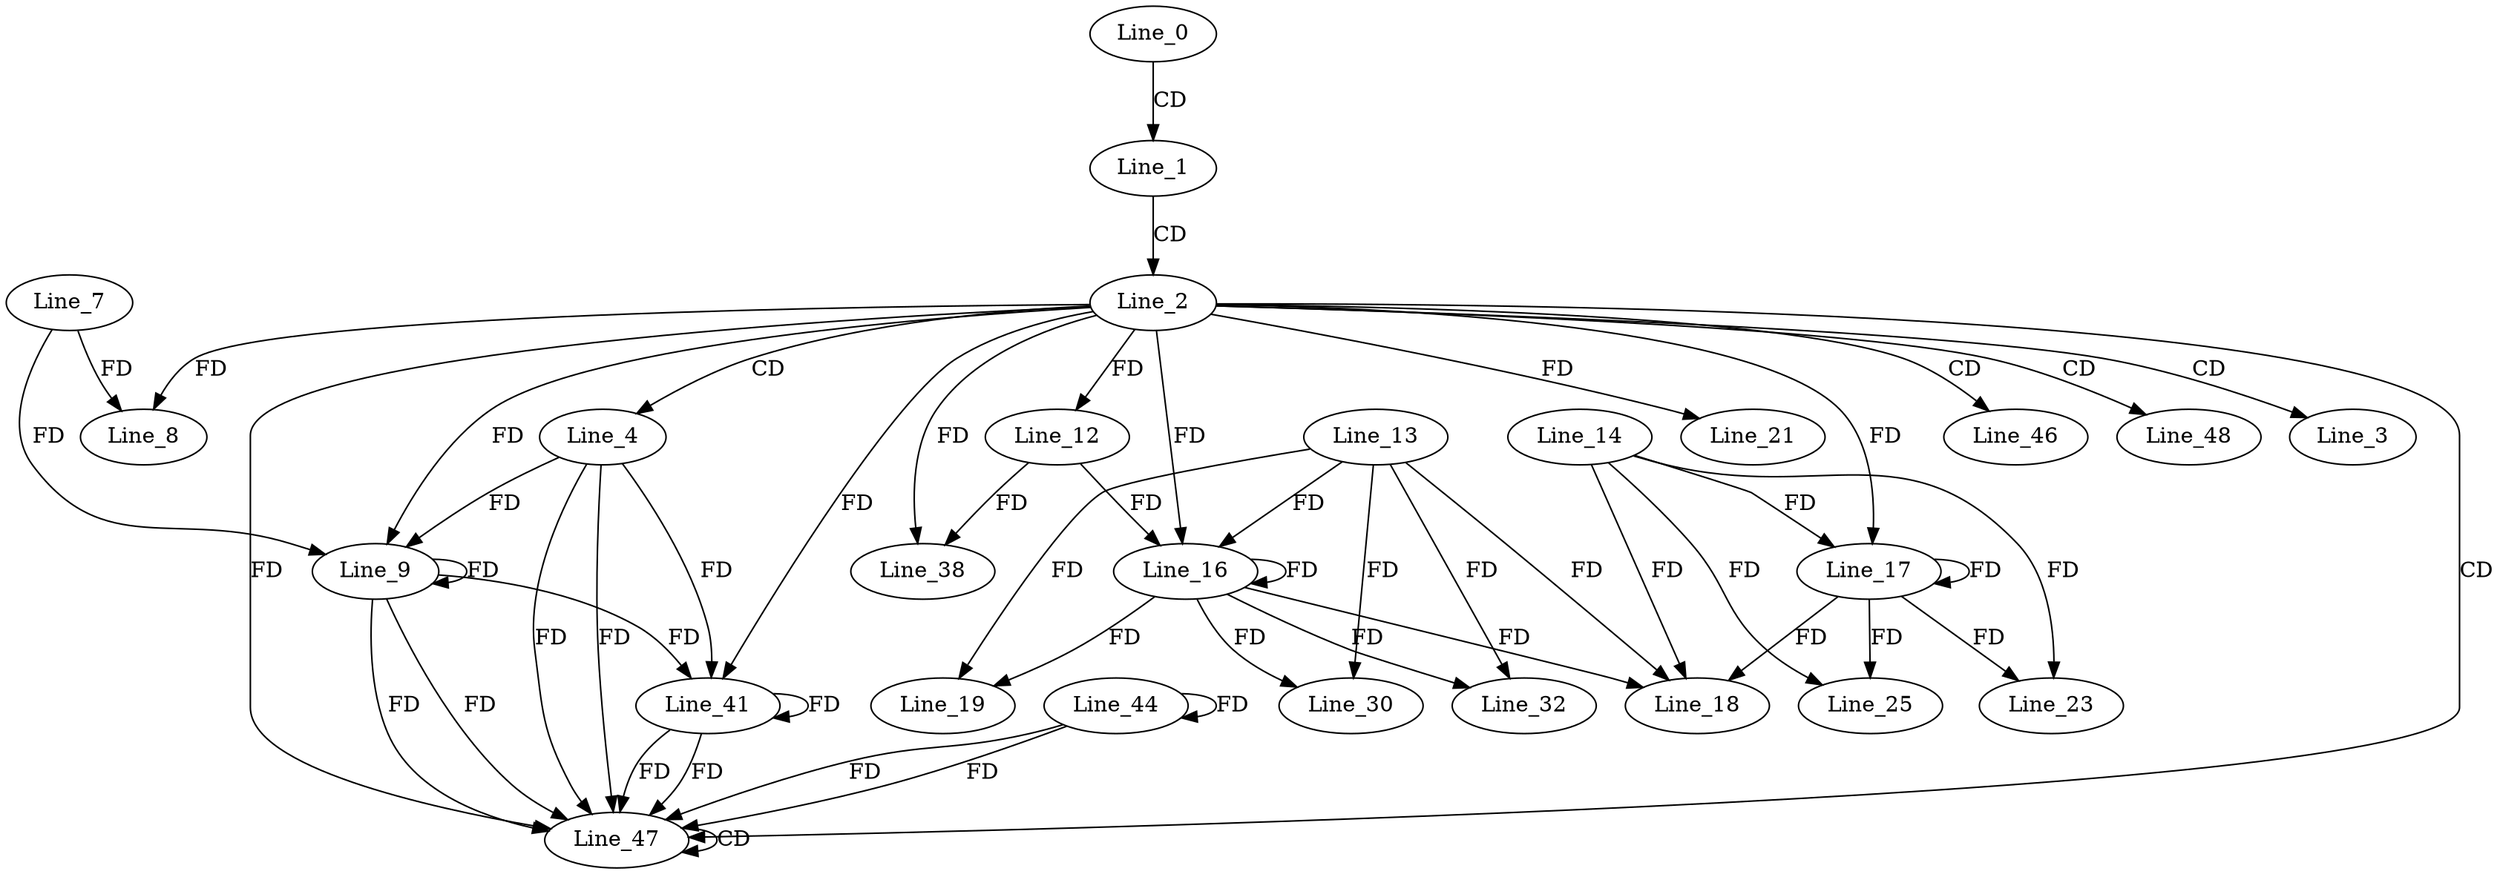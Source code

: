 digraph G {
  Line_0;
  Line_1;
  Line_2;
  Line_3;
  Line_4;
  Line_7;
  Line_8;
  Line_8;
  Line_9;
  Line_9;
  Line_9;
  Line_12;
  Line_12;
  Line_13;
  Line_16;
  Line_16;
  Line_12;
  Line_16;
  Line_14;
  Line_17;
  Line_17;
  Line_18;
  Line_19;
  Line_21;
  Line_23;
  Line_25;
  Line_30;
  Line_32;
  Line_38;
  Line_41;
  Line_41;
  Line_44;
  Line_44;
  Line_46;
  Line_47;
  Line_47;
  Line_47;
  Line_47;
  Line_48;
  Line_0 -> Line_1 [ label="CD" ];
  Line_1 -> Line_2 [ label="CD" ];
  Line_2 -> Line_3 [ label="CD" ];
  Line_2 -> Line_4 [ label="CD" ];
  Line_7 -> Line_8 [ label="FD" ];
  Line_2 -> Line_8 [ label="FD" ];
  Line_4 -> Line_9 [ label="FD" ];
  Line_9 -> Line_9 [ label="FD" ];
  Line_7 -> Line_9 [ label="FD" ];
  Line_2 -> Line_9 [ label="FD" ];
  Line_2 -> Line_12 [ label="FD" ];
  Line_13 -> Line_16 [ label="FD" ];
  Line_16 -> Line_16 [ label="FD" ];
  Line_12 -> Line_16 [ label="FD" ];
  Line_2 -> Line_16 [ label="FD" ];
  Line_14 -> Line_17 [ label="FD" ];
  Line_17 -> Line_17 [ label="FD" ];
  Line_2 -> Line_17 [ label="FD" ];
  Line_14 -> Line_18 [ label="FD" ];
  Line_17 -> Line_18 [ label="FD" ];
  Line_13 -> Line_18 [ label="FD" ];
  Line_16 -> Line_18 [ label="FD" ];
  Line_13 -> Line_19 [ label="FD" ];
  Line_16 -> Line_19 [ label="FD" ];
  Line_2 -> Line_21 [ label="FD" ];
  Line_14 -> Line_23 [ label="FD" ];
  Line_17 -> Line_23 [ label="FD" ];
  Line_14 -> Line_25 [ label="FD" ];
  Line_17 -> Line_25 [ label="FD" ];
  Line_13 -> Line_30 [ label="FD" ];
  Line_16 -> Line_30 [ label="FD" ];
  Line_13 -> Line_32 [ label="FD" ];
  Line_16 -> Line_32 [ label="FD" ];
  Line_2 -> Line_38 [ label="FD" ];
  Line_12 -> Line_38 [ label="FD" ];
  Line_4 -> Line_41 [ label="FD" ];
  Line_9 -> Line_41 [ label="FD" ];
  Line_41 -> Line_41 [ label="FD" ];
  Line_2 -> Line_41 [ label="FD" ];
  Line_44 -> Line_44 [ label="FD" ];
  Line_2 -> Line_46 [ label="CD" ];
  Line_2 -> Line_47 [ label="CD" ];
  Line_4 -> Line_47 [ label="FD" ];
  Line_9 -> Line_47 [ label="FD" ];
  Line_41 -> Line_47 [ label="FD" ];
  Line_44 -> Line_47 [ label="FD" ];
  Line_47 -> Line_47 [ label="CD" ];
  Line_2 -> Line_47 [ label="FD" ];
  Line_4 -> Line_47 [ label="FD" ];
  Line_9 -> Line_47 [ label="FD" ];
  Line_41 -> Line_47 [ label="FD" ];
  Line_44 -> Line_47 [ label="FD" ];
  Line_2 -> Line_48 [ label="CD" ];
}
